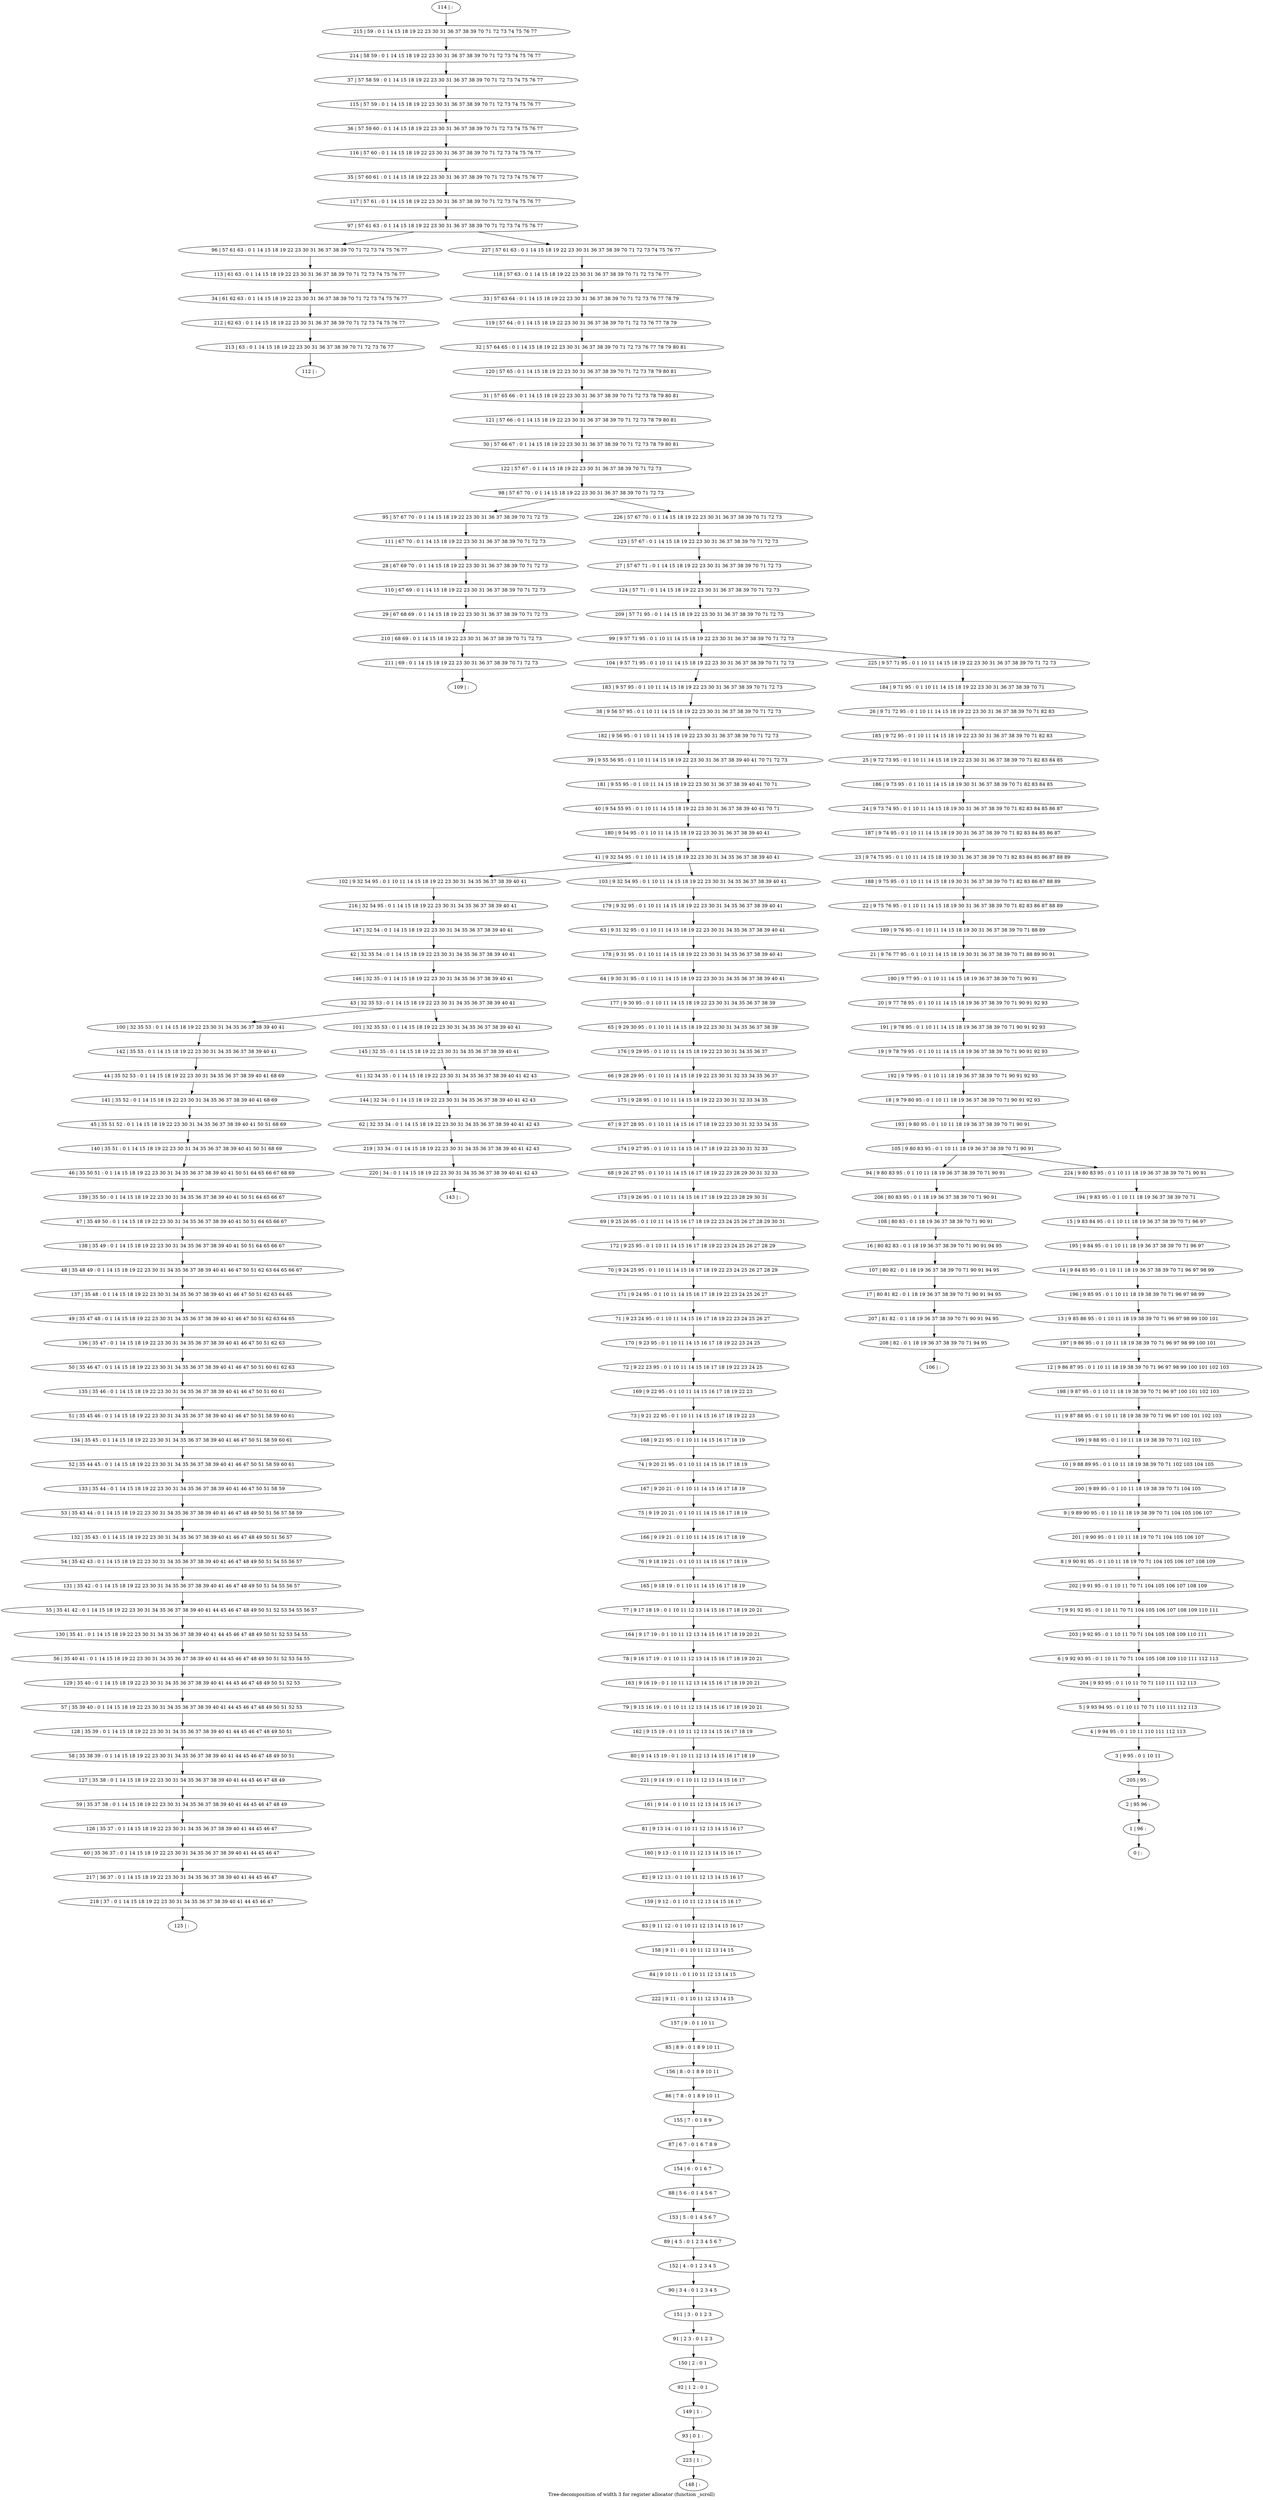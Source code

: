 digraph G {
graph [label="Tree-decomposition of width 3 for register allocator (function _scroll)"]
0[label="0 | : "];
1[label="1 | 96 : "];
2[label="2 | 95 96 : "];
3[label="3 | 9 95 : 0 1 10 11 "];
4[label="4 | 9 94 95 : 0 1 10 11 110 111 112 113 "];
5[label="5 | 9 93 94 95 : 0 1 10 11 70 71 110 111 112 113 "];
6[label="6 | 9 92 93 95 : 0 1 10 11 70 71 104 105 108 109 110 111 112 113 "];
7[label="7 | 9 91 92 95 : 0 1 10 11 70 71 104 105 106 107 108 109 110 111 "];
8[label="8 | 9 90 91 95 : 0 1 10 11 18 19 70 71 104 105 106 107 108 109 "];
9[label="9 | 9 89 90 95 : 0 1 10 11 18 19 38 39 70 71 104 105 106 107 "];
10[label="10 | 9 88 89 95 : 0 1 10 11 18 19 38 39 70 71 102 103 104 105 "];
11[label="11 | 9 87 88 95 : 0 1 10 11 18 19 38 39 70 71 96 97 100 101 102 103 "];
12[label="12 | 9 86 87 95 : 0 1 10 11 18 19 38 39 70 71 96 97 98 99 100 101 102 103 "];
13[label="13 | 9 85 86 95 : 0 1 10 11 18 19 38 39 70 71 96 97 98 99 100 101 "];
14[label="14 | 9 84 85 95 : 0 1 10 11 18 19 36 37 38 39 70 71 96 97 98 99 "];
15[label="15 | 9 83 84 95 : 0 1 10 11 18 19 36 37 38 39 70 71 96 97 "];
16[label="16 | 80 82 83 : 0 1 18 19 36 37 38 39 70 71 90 91 94 95 "];
17[label="17 | 80 81 82 : 0 1 18 19 36 37 38 39 70 71 90 91 94 95 "];
18[label="18 | 9 79 80 95 : 0 1 10 11 18 19 36 37 38 39 70 71 90 91 92 93 "];
19[label="19 | 9 78 79 95 : 0 1 10 11 14 15 18 19 36 37 38 39 70 71 90 91 92 93 "];
20[label="20 | 9 77 78 95 : 0 1 10 11 14 15 18 19 36 37 38 39 70 71 90 91 92 93 "];
21[label="21 | 9 76 77 95 : 0 1 10 11 14 15 18 19 30 31 36 37 38 39 70 71 88 89 90 91 "];
22[label="22 | 9 75 76 95 : 0 1 10 11 14 15 18 19 30 31 36 37 38 39 70 71 82 83 86 87 88 89 "];
23[label="23 | 9 74 75 95 : 0 1 10 11 14 15 18 19 30 31 36 37 38 39 70 71 82 83 84 85 86 87 88 89 "];
24[label="24 | 9 73 74 95 : 0 1 10 11 14 15 18 19 30 31 36 37 38 39 70 71 82 83 84 85 86 87 "];
25[label="25 | 9 72 73 95 : 0 1 10 11 14 15 18 19 22 23 30 31 36 37 38 39 70 71 82 83 84 85 "];
26[label="26 | 9 71 72 95 : 0 1 10 11 14 15 18 19 22 23 30 31 36 37 38 39 70 71 82 83 "];
27[label="27 | 57 67 71 : 0 1 14 15 18 19 22 23 30 31 36 37 38 39 70 71 72 73 "];
28[label="28 | 67 69 70 : 0 1 14 15 18 19 22 23 30 31 36 37 38 39 70 71 72 73 "];
29[label="29 | 67 68 69 : 0 1 14 15 18 19 22 23 30 31 36 37 38 39 70 71 72 73 "];
30[label="30 | 57 66 67 : 0 1 14 15 18 19 22 23 30 31 36 37 38 39 70 71 72 73 78 79 80 81 "];
31[label="31 | 57 65 66 : 0 1 14 15 18 19 22 23 30 31 36 37 38 39 70 71 72 73 78 79 80 81 "];
32[label="32 | 57 64 65 : 0 1 14 15 18 19 22 23 30 31 36 37 38 39 70 71 72 73 76 77 78 79 80 81 "];
33[label="33 | 57 63 64 : 0 1 14 15 18 19 22 23 30 31 36 37 38 39 70 71 72 73 76 77 78 79 "];
34[label="34 | 61 62 63 : 0 1 14 15 18 19 22 23 30 31 36 37 38 39 70 71 72 73 74 75 76 77 "];
35[label="35 | 57 60 61 : 0 1 14 15 18 19 22 23 30 31 36 37 38 39 70 71 72 73 74 75 76 77 "];
36[label="36 | 57 59 60 : 0 1 14 15 18 19 22 23 30 31 36 37 38 39 70 71 72 73 74 75 76 77 "];
37[label="37 | 57 58 59 : 0 1 14 15 18 19 22 23 30 31 36 37 38 39 70 71 72 73 74 75 76 77 "];
38[label="38 | 9 56 57 95 : 0 1 10 11 14 15 18 19 22 23 30 31 36 37 38 39 70 71 72 73 "];
39[label="39 | 9 55 56 95 : 0 1 10 11 14 15 18 19 22 23 30 31 36 37 38 39 40 41 70 71 72 73 "];
40[label="40 | 9 54 55 95 : 0 1 10 11 14 15 18 19 22 23 30 31 36 37 38 39 40 41 70 71 "];
41[label="41 | 9 32 54 95 : 0 1 10 11 14 15 18 19 22 23 30 31 34 35 36 37 38 39 40 41 "];
42[label="42 | 32 35 54 : 0 1 14 15 18 19 22 23 30 31 34 35 36 37 38 39 40 41 "];
43[label="43 | 32 35 53 : 0 1 14 15 18 19 22 23 30 31 34 35 36 37 38 39 40 41 "];
44[label="44 | 35 52 53 : 0 1 14 15 18 19 22 23 30 31 34 35 36 37 38 39 40 41 68 69 "];
45[label="45 | 35 51 52 : 0 1 14 15 18 19 22 23 30 31 34 35 36 37 38 39 40 41 50 51 68 69 "];
46[label="46 | 35 50 51 : 0 1 14 15 18 19 22 23 30 31 34 35 36 37 38 39 40 41 50 51 64 65 66 67 68 69 "];
47[label="47 | 35 49 50 : 0 1 14 15 18 19 22 23 30 31 34 35 36 37 38 39 40 41 50 51 64 65 66 67 "];
48[label="48 | 35 48 49 : 0 1 14 15 18 19 22 23 30 31 34 35 36 37 38 39 40 41 46 47 50 51 62 63 64 65 66 67 "];
49[label="49 | 35 47 48 : 0 1 14 15 18 19 22 23 30 31 34 35 36 37 38 39 40 41 46 47 50 51 62 63 64 65 "];
50[label="50 | 35 46 47 : 0 1 14 15 18 19 22 23 30 31 34 35 36 37 38 39 40 41 46 47 50 51 60 61 62 63 "];
51[label="51 | 35 45 46 : 0 1 14 15 18 19 22 23 30 31 34 35 36 37 38 39 40 41 46 47 50 51 58 59 60 61 "];
52[label="52 | 35 44 45 : 0 1 14 15 18 19 22 23 30 31 34 35 36 37 38 39 40 41 46 47 50 51 58 59 60 61 "];
53[label="53 | 35 43 44 : 0 1 14 15 18 19 22 23 30 31 34 35 36 37 38 39 40 41 46 47 48 49 50 51 56 57 58 59 "];
54[label="54 | 35 42 43 : 0 1 14 15 18 19 22 23 30 31 34 35 36 37 38 39 40 41 46 47 48 49 50 51 54 55 56 57 "];
55[label="55 | 35 41 42 : 0 1 14 15 18 19 22 23 30 31 34 35 36 37 38 39 40 41 44 45 46 47 48 49 50 51 52 53 54 55 56 57 "];
56[label="56 | 35 40 41 : 0 1 14 15 18 19 22 23 30 31 34 35 36 37 38 39 40 41 44 45 46 47 48 49 50 51 52 53 54 55 "];
57[label="57 | 35 39 40 : 0 1 14 15 18 19 22 23 30 31 34 35 36 37 38 39 40 41 44 45 46 47 48 49 50 51 52 53 "];
58[label="58 | 35 38 39 : 0 1 14 15 18 19 22 23 30 31 34 35 36 37 38 39 40 41 44 45 46 47 48 49 50 51 "];
59[label="59 | 35 37 38 : 0 1 14 15 18 19 22 23 30 31 34 35 36 37 38 39 40 41 44 45 46 47 48 49 "];
60[label="60 | 35 36 37 : 0 1 14 15 18 19 22 23 30 31 34 35 36 37 38 39 40 41 44 45 46 47 "];
61[label="61 | 32 34 35 : 0 1 14 15 18 19 22 23 30 31 34 35 36 37 38 39 40 41 42 43 "];
62[label="62 | 32 33 34 : 0 1 14 15 18 19 22 23 30 31 34 35 36 37 38 39 40 41 42 43 "];
63[label="63 | 9 31 32 95 : 0 1 10 11 14 15 18 19 22 23 30 31 34 35 36 37 38 39 40 41 "];
64[label="64 | 9 30 31 95 : 0 1 10 11 14 15 18 19 22 23 30 31 34 35 36 37 38 39 40 41 "];
65[label="65 | 9 29 30 95 : 0 1 10 11 14 15 18 19 22 23 30 31 34 35 36 37 38 39 "];
66[label="66 | 9 28 29 95 : 0 1 10 11 14 15 18 19 22 23 30 31 32 33 34 35 36 37 "];
67[label="67 | 9 27 28 95 : 0 1 10 11 14 15 16 17 18 19 22 23 30 31 32 33 34 35 "];
68[label="68 | 9 26 27 95 : 0 1 10 11 14 15 16 17 18 19 22 23 28 29 30 31 32 33 "];
69[label="69 | 9 25 26 95 : 0 1 10 11 14 15 16 17 18 19 22 23 24 25 26 27 28 29 30 31 "];
70[label="70 | 9 24 25 95 : 0 1 10 11 14 15 16 17 18 19 22 23 24 25 26 27 28 29 "];
71[label="71 | 9 23 24 95 : 0 1 10 11 14 15 16 17 18 19 22 23 24 25 26 27 "];
72[label="72 | 9 22 23 95 : 0 1 10 11 14 15 16 17 18 19 22 23 24 25 "];
73[label="73 | 9 21 22 95 : 0 1 10 11 14 15 16 17 18 19 22 23 "];
74[label="74 | 9 20 21 95 : 0 1 10 11 14 15 16 17 18 19 "];
75[label="75 | 9 19 20 21 : 0 1 10 11 14 15 16 17 18 19 "];
76[label="76 | 9 18 19 21 : 0 1 10 11 14 15 16 17 18 19 "];
77[label="77 | 9 17 18 19 : 0 1 10 11 12 13 14 15 16 17 18 19 20 21 "];
78[label="78 | 9 16 17 19 : 0 1 10 11 12 13 14 15 16 17 18 19 20 21 "];
79[label="79 | 9 15 16 19 : 0 1 10 11 12 13 14 15 16 17 18 19 20 21 "];
80[label="80 | 9 14 15 19 : 0 1 10 11 12 13 14 15 16 17 18 19 "];
81[label="81 | 9 13 14 : 0 1 10 11 12 13 14 15 16 17 "];
82[label="82 | 9 12 13 : 0 1 10 11 12 13 14 15 16 17 "];
83[label="83 | 9 11 12 : 0 1 10 11 12 13 14 15 16 17 "];
84[label="84 | 9 10 11 : 0 1 10 11 12 13 14 15 "];
85[label="85 | 8 9 : 0 1 8 9 10 11 "];
86[label="86 | 7 8 : 0 1 8 9 10 11 "];
87[label="87 | 6 7 : 0 1 6 7 8 9 "];
88[label="88 | 5 6 : 0 1 4 5 6 7 "];
89[label="89 | 4 5 : 0 1 2 3 4 5 6 7 "];
90[label="90 | 3 4 : 0 1 2 3 4 5 "];
91[label="91 | 2 3 : 0 1 2 3 "];
92[label="92 | 1 2 : 0 1 "];
93[label="93 | 0 1 : "];
94[label="94 | 9 80 83 95 : 0 1 10 11 18 19 36 37 38 39 70 71 90 91 "];
95[label="95 | 57 67 70 : 0 1 14 15 18 19 22 23 30 31 36 37 38 39 70 71 72 73 "];
96[label="96 | 57 61 63 : 0 1 14 15 18 19 22 23 30 31 36 37 38 39 70 71 72 73 74 75 76 77 "];
97[label="97 | 57 61 63 : 0 1 14 15 18 19 22 23 30 31 36 37 38 39 70 71 72 73 74 75 76 77 "];
98[label="98 | 57 67 70 : 0 1 14 15 18 19 22 23 30 31 36 37 38 39 70 71 72 73 "];
99[label="99 | 9 57 71 95 : 0 1 10 11 14 15 18 19 22 23 30 31 36 37 38 39 70 71 72 73 "];
100[label="100 | 32 35 53 : 0 1 14 15 18 19 22 23 30 31 34 35 36 37 38 39 40 41 "];
101[label="101 | 32 35 53 : 0 1 14 15 18 19 22 23 30 31 34 35 36 37 38 39 40 41 "];
102[label="102 | 9 32 54 95 : 0 1 10 11 14 15 18 19 22 23 30 31 34 35 36 37 38 39 40 41 "];
103[label="103 | 9 32 54 95 : 0 1 10 11 14 15 18 19 22 23 30 31 34 35 36 37 38 39 40 41 "];
104[label="104 | 9 57 71 95 : 0 1 10 11 14 15 18 19 22 23 30 31 36 37 38 39 70 71 72 73 "];
105[label="105 | 9 80 83 95 : 0 1 10 11 18 19 36 37 38 39 70 71 90 91 "];
106[label="106 | : "];
107[label="107 | 80 82 : 0 1 18 19 36 37 38 39 70 71 90 91 94 95 "];
108[label="108 | 80 83 : 0 1 18 19 36 37 38 39 70 71 90 91 "];
109[label="109 | : "];
110[label="110 | 67 69 : 0 1 14 15 18 19 22 23 30 31 36 37 38 39 70 71 72 73 "];
111[label="111 | 67 70 : 0 1 14 15 18 19 22 23 30 31 36 37 38 39 70 71 72 73 "];
112[label="112 | : "];
113[label="113 | 61 63 : 0 1 14 15 18 19 22 23 30 31 36 37 38 39 70 71 72 73 74 75 76 77 "];
114[label="114 | : "];
115[label="115 | 57 59 : 0 1 14 15 18 19 22 23 30 31 36 37 38 39 70 71 72 73 74 75 76 77 "];
116[label="116 | 57 60 : 0 1 14 15 18 19 22 23 30 31 36 37 38 39 70 71 72 73 74 75 76 77 "];
117[label="117 | 57 61 : 0 1 14 15 18 19 22 23 30 31 36 37 38 39 70 71 72 73 74 75 76 77 "];
118[label="118 | 57 63 : 0 1 14 15 18 19 22 23 30 31 36 37 38 39 70 71 72 73 76 77 "];
119[label="119 | 57 64 : 0 1 14 15 18 19 22 23 30 31 36 37 38 39 70 71 72 73 76 77 78 79 "];
120[label="120 | 57 65 : 0 1 14 15 18 19 22 23 30 31 36 37 38 39 70 71 72 73 78 79 80 81 "];
121[label="121 | 57 66 : 0 1 14 15 18 19 22 23 30 31 36 37 38 39 70 71 72 73 78 79 80 81 "];
122[label="122 | 57 67 : 0 1 14 15 18 19 22 23 30 31 36 37 38 39 70 71 72 73 "];
123[label="123 | 57 67 : 0 1 14 15 18 19 22 23 30 31 36 37 38 39 70 71 72 73 "];
124[label="124 | 57 71 : 0 1 14 15 18 19 22 23 30 31 36 37 38 39 70 71 72 73 "];
125[label="125 | : "];
126[label="126 | 35 37 : 0 1 14 15 18 19 22 23 30 31 34 35 36 37 38 39 40 41 44 45 46 47 "];
127[label="127 | 35 38 : 0 1 14 15 18 19 22 23 30 31 34 35 36 37 38 39 40 41 44 45 46 47 48 49 "];
128[label="128 | 35 39 : 0 1 14 15 18 19 22 23 30 31 34 35 36 37 38 39 40 41 44 45 46 47 48 49 50 51 "];
129[label="129 | 35 40 : 0 1 14 15 18 19 22 23 30 31 34 35 36 37 38 39 40 41 44 45 46 47 48 49 50 51 52 53 "];
130[label="130 | 35 41 : 0 1 14 15 18 19 22 23 30 31 34 35 36 37 38 39 40 41 44 45 46 47 48 49 50 51 52 53 54 55 "];
131[label="131 | 35 42 : 0 1 14 15 18 19 22 23 30 31 34 35 36 37 38 39 40 41 46 47 48 49 50 51 54 55 56 57 "];
132[label="132 | 35 43 : 0 1 14 15 18 19 22 23 30 31 34 35 36 37 38 39 40 41 46 47 48 49 50 51 56 57 "];
133[label="133 | 35 44 : 0 1 14 15 18 19 22 23 30 31 34 35 36 37 38 39 40 41 46 47 50 51 58 59 "];
134[label="134 | 35 45 : 0 1 14 15 18 19 22 23 30 31 34 35 36 37 38 39 40 41 46 47 50 51 58 59 60 61 "];
135[label="135 | 35 46 : 0 1 14 15 18 19 22 23 30 31 34 35 36 37 38 39 40 41 46 47 50 51 60 61 "];
136[label="136 | 35 47 : 0 1 14 15 18 19 22 23 30 31 34 35 36 37 38 39 40 41 46 47 50 51 62 63 "];
137[label="137 | 35 48 : 0 1 14 15 18 19 22 23 30 31 34 35 36 37 38 39 40 41 46 47 50 51 62 63 64 65 "];
138[label="138 | 35 49 : 0 1 14 15 18 19 22 23 30 31 34 35 36 37 38 39 40 41 50 51 64 65 66 67 "];
139[label="139 | 35 50 : 0 1 14 15 18 19 22 23 30 31 34 35 36 37 38 39 40 41 50 51 64 65 66 67 "];
140[label="140 | 35 51 : 0 1 14 15 18 19 22 23 30 31 34 35 36 37 38 39 40 41 50 51 68 69 "];
141[label="141 | 35 52 : 0 1 14 15 18 19 22 23 30 31 34 35 36 37 38 39 40 41 68 69 "];
142[label="142 | 35 53 : 0 1 14 15 18 19 22 23 30 31 34 35 36 37 38 39 40 41 "];
143[label="143 | : "];
144[label="144 | 32 34 : 0 1 14 15 18 19 22 23 30 31 34 35 36 37 38 39 40 41 42 43 "];
145[label="145 | 32 35 : 0 1 14 15 18 19 22 23 30 31 34 35 36 37 38 39 40 41 "];
146[label="146 | 32 35 : 0 1 14 15 18 19 22 23 30 31 34 35 36 37 38 39 40 41 "];
147[label="147 | 32 54 : 0 1 14 15 18 19 22 23 30 31 34 35 36 37 38 39 40 41 "];
148[label="148 | : "];
149[label="149 | 1 : "];
150[label="150 | 2 : 0 1 "];
151[label="151 | 3 : 0 1 2 3 "];
152[label="152 | 4 : 0 1 2 3 4 5 "];
153[label="153 | 5 : 0 1 4 5 6 7 "];
154[label="154 | 6 : 0 1 6 7 "];
155[label="155 | 7 : 0 1 8 9 "];
156[label="156 | 8 : 0 1 8 9 10 11 "];
157[label="157 | 9 : 0 1 10 11 "];
158[label="158 | 9 11 : 0 1 10 11 12 13 14 15 "];
159[label="159 | 9 12 : 0 1 10 11 12 13 14 15 16 17 "];
160[label="160 | 9 13 : 0 1 10 11 12 13 14 15 16 17 "];
161[label="161 | 9 14 : 0 1 10 11 12 13 14 15 16 17 "];
162[label="162 | 9 15 19 : 0 1 10 11 12 13 14 15 16 17 18 19 "];
163[label="163 | 9 16 19 : 0 1 10 11 12 13 14 15 16 17 18 19 20 21 "];
164[label="164 | 9 17 19 : 0 1 10 11 12 13 14 15 16 17 18 19 20 21 "];
165[label="165 | 9 18 19 : 0 1 10 11 14 15 16 17 18 19 "];
166[label="166 | 9 19 21 : 0 1 10 11 14 15 16 17 18 19 "];
167[label="167 | 9 20 21 : 0 1 10 11 14 15 16 17 18 19 "];
168[label="168 | 9 21 95 : 0 1 10 11 14 15 16 17 18 19 "];
169[label="169 | 9 22 95 : 0 1 10 11 14 15 16 17 18 19 22 23 "];
170[label="170 | 9 23 95 : 0 1 10 11 14 15 16 17 18 19 22 23 24 25 "];
171[label="171 | 9 24 95 : 0 1 10 11 14 15 16 17 18 19 22 23 24 25 26 27 "];
172[label="172 | 9 25 95 : 0 1 10 11 14 15 16 17 18 19 22 23 24 25 26 27 28 29 "];
173[label="173 | 9 26 95 : 0 1 10 11 14 15 16 17 18 19 22 23 28 29 30 31 "];
174[label="174 | 9 27 95 : 0 1 10 11 14 15 16 17 18 19 22 23 30 31 32 33 "];
175[label="175 | 9 28 95 : 0 1 10 11 14 15 18 19 22 23 30 31 32 33 34 35 "];
176[label="176 | 9 29 95 : 0 1 10 11 14 15 18 19 22 23 30 31 34 35 36 37 "];
177[label="177 | 9 30 95 : 0 1 10 11 14 15 18 19 22 23 30 31 34 35 36 37 38 39 "];
178[label="178 | 9 31 95 : 0 1 10 11 14 15 18 19 22 23 30 31 34 35 36 37 38 39 40 41 "];
179[label="179 | 9 32 95 : 0 1 10 11 14 15 18 19 22 23 30 31 34 35 36 37 38 39 40 41 "];
180[label="180 | 9 54 95 : 0 1 10 11 14 15 18 19 22 23 30 31 36 37 38 39 40 41 "];
181[label="181 | 9 55 95 : 0 1 10 11 14 15 18 19 22 23 30 31 36 37 38 39 40 41 70 71 "];
182[label="182 | 9 56 95 : 0 1 10 11 14 15 18 19 22 23 30 31 36 37 38 39 70 71 72 73 "];
183[label="183 | 9 57 95 : 0 1 10 11 14 15 18 19 22 23 30 31 36 37 38 39 70 71 72 73 "];
184[label="184 | 9 71 95 : 0 1 10 11 14 15 18 19 22 23 30 31 36 37 38 39 70 71 "];
185[label="185 | 9 72 95 : 0 1 10 11 14 15 18 19 22 23 30 31 36 37 38 39 70 71 82 83 "];
186[label="186 | 9 73 95 : 0 1 10 11 14 15 18 19 30 31 36 37 38 39 70 71 82 83 84 85 "];
187[label="187 | 9 74 95 : 0 1 10 11 14 15 18 19 30 31 36 37 38 39 70 71 82 83 84 85 86 87 "];
188[label="188 | 9 75 95 : 0 1 10 11 14 15 18 19 30 31 36 37 38 39 70 71 82 83 86 87 88 89 "];
189[label="189 | 9 76 95 : 0 1 10 11 14 15 18 19 30 31 36 37 38 39 70 71 88 89 "];
190[label="190 | 9 77 95 : 0 1 10 11 14 15 18 19 36 37 38 39 70 71 90 91 "];
191[label="191 | 9 78 95 : 0 1 10 11 14 15 18 19 36 37 38 39 70 71 90 91 92 93 "];
192[label="192 | 9 79 95 : 0 1 10 11 18 19 36 37 38 39 70 71 90 91 92 93 "];
193[label="193 | 9 80 95 : 0 1 10 11 18 19 36 37 38 39 70 71 90 91 "];
194[label="194 | 9 83 95 : 0 1 10 11 18 19 36 37 38 39 70 71 "];
195[label="195 | 9 84 95 : 0 1 10 11 18 19 36 37 38 39 70 71 96 97 "];
196[label="196 | 9 85 95 : 0 1 10 11 18 19 38 39 70 71 96 97 98 99 "];
197[label="197 | 9 86 95 : 0 1 10 11 18 19 38 39 70 71 96 97 98 99 100 101 "];
198[label="198 | 9 87 95 : 0 1 10 11 18 19 38 39 70 71 96 97 100 101 102 103 "];
199[label="199 | 9 88 95 : 0 1 10 11 18 19 38 39 70 71 102 103 "];
200[label="200 | 9 89 95 : 0 1 10 11 18 19 38 39 70 71 104 105 "];
201[label="201 | 9 90 95 : 0 1 10 11 18 19 70 71 104 105 106 107 "];
202[label="202 | 9 91 95 : 0 1 10 11 70 71 104 105 106 107 108 109 "];
203[label="203 | 9 92 95 : 0 1 10 11 70 71 104 105 108 109 110 111 "];
204[label="204 | 9 93 95 : 0 1 10 11 70 71 110 111 112 113 "];
205[label="205 | 95 : "];
206[label="206 | 80 83 95 : 0 1 18 19 36 37 38 39 70 71 90 91 "];
207[label="207 | 81 82 : 0 1 18 19 36 37 38 39 70 71 90 91 94 95 "];
208[label="208 | 82 : 0 1 18 19 36 37 38 39 70 71 94 95 "];
209[label="209 | 57 71 95 : 0 1 14 15 18 19 22 23 30 31 36 37 38 39 70 71 72 73 "];
210[label="210 | 68 69 : 0 1 14 15 18 19 22 23 30 31 36 37 38 39 70 71 72 73 "];
211[label="211 | 69 : 0 1 14 15 18 19 22 23 30 31 36 37 38 39 70 71 72 73 "];
212[label="212 | 62 63 : 0 1 14 15 18 19 22 23 30 31 36 37 38 39 70 71 72 73 74 75 76 77 "];
213[label="213 | 63 : 0 1 14 15 18 19 22 23 30 31 36 37 38 39 70 71 72 73 76 77 "];
214[label="214 | 58 59 : 0 1 14 15 18 19 22 23 30 31 36 37 38 39 70 71 72 73 74 75 76 77 "];
215[label="215 | 59 : 0 1 14 15 18 19 22 23 30 31 36 37 38 39 70 71 72 73 74 75 76 77 "];
216[label="216 | 32 54 95 : 0 1 14 15 18 19 22 23 30 31 34 35 36 37 38 39 40 41 "];
217[label="217 | 36 37 : 0 1 14 15 18 19 22 23 30 31 34 35 36 37 38 39 40 41 44 45 46 47 "];
218[label="218 | 37 : 0 1 14 15 18 19 22 23 30 31 34 35 36 37 38 39 40 41 44 45 46 47 "];
219[label="219 | 33 34 : 0 1 14 15 18 19 22 23 30 31 34 35 36 37 38 39 40 41 42 43 "];
220[label="220 | 34 : 0 1 14 15 18 19 22 23 30 31 34 35 36 37 38 39 40 41 42 43 "];
221[label="221 | 9 14 19 : 0 1 10 11 12 13 14 15 16 17 "];
222[label="222 | 9 11 : 0 1 10 11 12 13 14 15 "];
223[label="223 | 1 : "];
224[label="224 | 9 80 83 95 : 0 1 10 11 18 19 36 37 38 39 70 71 90 91 "];
225[label="225 | 9 57 71 95 : 0 1 10 11 14 15 18 19 22 23 30 31 36 37 38 39 70 71 72 73 "];
226[label="226 | 57 67 70 : 0 1 14 15 18 19 22 23 30 31 36 37 38 39 70 71 72 73 "];
227[label="227 | 57 61 63 : 0 1 14 15 18 19 22 23 30 31 36 37 38 39 70 71 72 73 74 75 76 77 "];
43->100 ;
43->101 ;
41->102 ;
41->103 ;
107->17 ;
16->107 ;
108->16 ;
110->29 ;
28->110 ;
111->28 ;
95->111 ;
113->34 ;
96->113 ;
126->60 ;
59->126 ;
127->59 ;
58->127 ;
128->58 ;
57->128 ;
129->57 ;
56->129 ;
130->56 ;
55->130 ;
131->55 ;
54->131 ;
132->54 ;
53->132 ;
133->53 ;
52->133 ;
134->52 ;
51->134 ;
135->51 ;
50->135 ;
136->50 ;
49->136 ;
137->49 ;
48->137 ;
138->48 ;
47->138 ;
139->47 ;
46->139 ;
140->46 ;
45->140 ;
141->45 ;
44->141 ;
142->44 ;
100->142 ;
144->62 ;
61->144 ;
145->61 ;
101->145 ;
146->43 ;
42->146 ;
147->42 ;
149->93 ;
92->149 ;
150->92 ;
91->150 ;
151->91 ;
90->151 ;
152->90 ;
89->152 ;
153->89 ;
88->153 ;
154->88 ;
87->154 ;
155->87 ;
86->155 ;
156->86 ;
85->156 ;
157->85 ;
158->84 ;
83->158 ;
159->83 ;
82->159 ;
160->82 ;
81->160 ;
161->81 ;
162->80 ;
79->162 ;
163->79 ;
78->163 ;
164->78 ;
77->164 ;
165->77 ;
76->165 ;
166->76 ;
75->166 ;
167->75 ;
74->167 ;
168->74 ;
73->168 ;
169->73 ;
72->169 ;
170->72 ;
71->170 ;
171->71 ;
70->171 ;
172->70 ;
69->172 ;
173->69 ;
68->173 ;
174->68 ;
67->174 ;
175->67 ;
66->175 ;
176->66 ;
65->176 ;
177->65 ;
64->177 ;
178->64 ;
63->178 ;
179->63 ;
103->179 ;
180->41 ;
40->180 ;
181->40 ;
39->181 ;
182->39 ;
38->182 ;
183->38 ;
104->183 ;
206->108 ;
94->206 ;
17->207 ;
208->106 ;
207->208 ;
29->210 ;
211->109 ;
210->211 ;
34->212 ;
213->112 ;
212->213 ;
216->147 ;
102->216 ;
60->217 ;
218->125 ;
217->218 ;
62->219 ;
220->143 ;
219->220 ;
221->161 ;
80->221 ;
222->157 ;
84->222 ;
223->148 ;
93->223 ;
114->215 ;
215->214 ;
214->37 ;
37->115 ;
115->36 ;
36->116 ;
116->35 ;
35->117 ;
117->97 ;
118->33 ;
33->119 ;
119->32 ;
32->120 ;
120->31 ;
31->121 ;
121->30 ;
30->122 ;
122->98 ;
123->27 ;
27->124 ;
124->209 ;
209->99 ;
184->26 ;
26->185 ;
185->25 ;
25->186 ;
186->24 ;
24->187 ;
187->23 ;
23->188 ;
188->22 ;
22->189 ;
189->21 ;
21->190 ;
190->20 ;
20->191 ;
191->19 ;
19->192 ;
192->18 ;
18->193 ;
193->105 ;
194->15 ;
15->195 ;
195->14 ;
14->196 ;
196->13 ;
13->197 ;
197->12 ;
12->198 ;
198->11 ;
11->199 ;
199->10 ;
10->200 ;
200->9 ;
9->201 ;
201->8 ;
8->202 ;
202->7 ;
7->203 ;
203->6 ;
6->204 ;
204->5 ;
5->4 ;
4->3 ;
3->205 ;
205->2 ;
2->1 ;
1->0 ;
224->194 ;
225->184 ;
226->123 ;
227->118 ;
105->94 ;
105->224 ;
99->104 ;
99->225 ;
98->95 ;
98->226 ;
97->96 ;
97->227 ;
}
